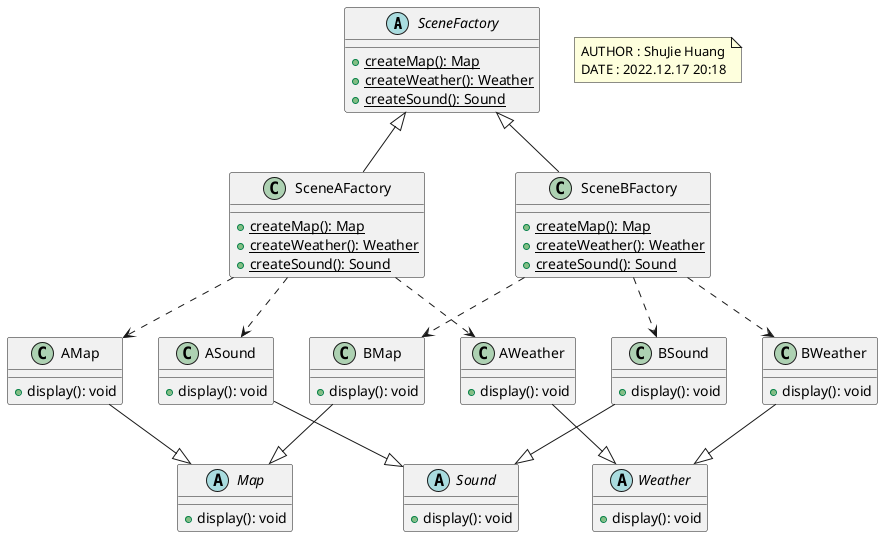 @startuml

abstract class SceneFactory {
    + {static} createMap(): Map
    + {static} createWeather(): Weather
    + {static} createSound(): Sound
}

class SceneAFactory {
    + {static} createMap(): Map
    + {static} createWeather(): Weather
    + {static} createSound(): Sound
}

class SceneBFactory{
    + {static} createMap(): Map
    + {static} createWeather(): Weather
    + {static} createSound(): Sound
}

abstract class Map {
    + display(): void
}

class AMap{
    + display(): void
}

class BMap {
    + display(): void
}

abstract class Weather {
    + display(): void
}

class AWeather {
    + display(): void
}

class BWeather {
    + display(): void
}

abstract class Sound {
    + display(): void
}

class ASound {
    + display(): void
}

class BSound {
    + display(): void
}

AWeather -down-|> Weather
BWeather -down-|> Weather

ASound -down-|> Sound
BSound -down-|> Sound

AMap -down-|> Map
BMap -down-|> Map

SceneAFactory .down.> AWeather
SceneAFactory .down.> ASound
SceneAFactory .down.> AMap

SceneBFactory .down.> BWeather
SceneBFactory .down.> BSound
SceneBFactory .down.> BMap

SceneAFactory -up-|> SceneFactory
SceneBFactory -up-|> SceneFactory

note as annotation
  AUTHOR : ShuJie Huang
  DATE : 2022.12.17 20:18
end note
@enduml
